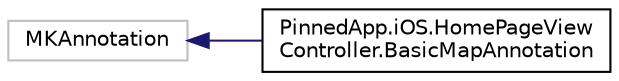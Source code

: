digraph "Graphical Class Hierarchy"
{
  edge [fontname="Helvetica",fontsize="10",labelfontname="Helvetica",labelfontsize="10"];
  node [fontname="Helvetica",fontsize="10",shape=record];
  rankdir="LR";
  Node218 [label="MKAnnotation",height=0.2,width=0.4,color="grey75", fillcolor="white", style="filled"];
  Node218 -> Node0 [dir="back",color="midnightblue",fontsize="10",style="solid",fontname="Helvetica"];
  Node0 [label="PinnedApp.iOS.HomePageView\lController.BasicMapAnnotation",height=0.2,width=0.4,color="black", fillcolor="white", style="filled",URL="$class_pinned_app_1_1i_o_s_1_1_home_page_view_controller_1_1_basic_map_annotation.html"];
}
